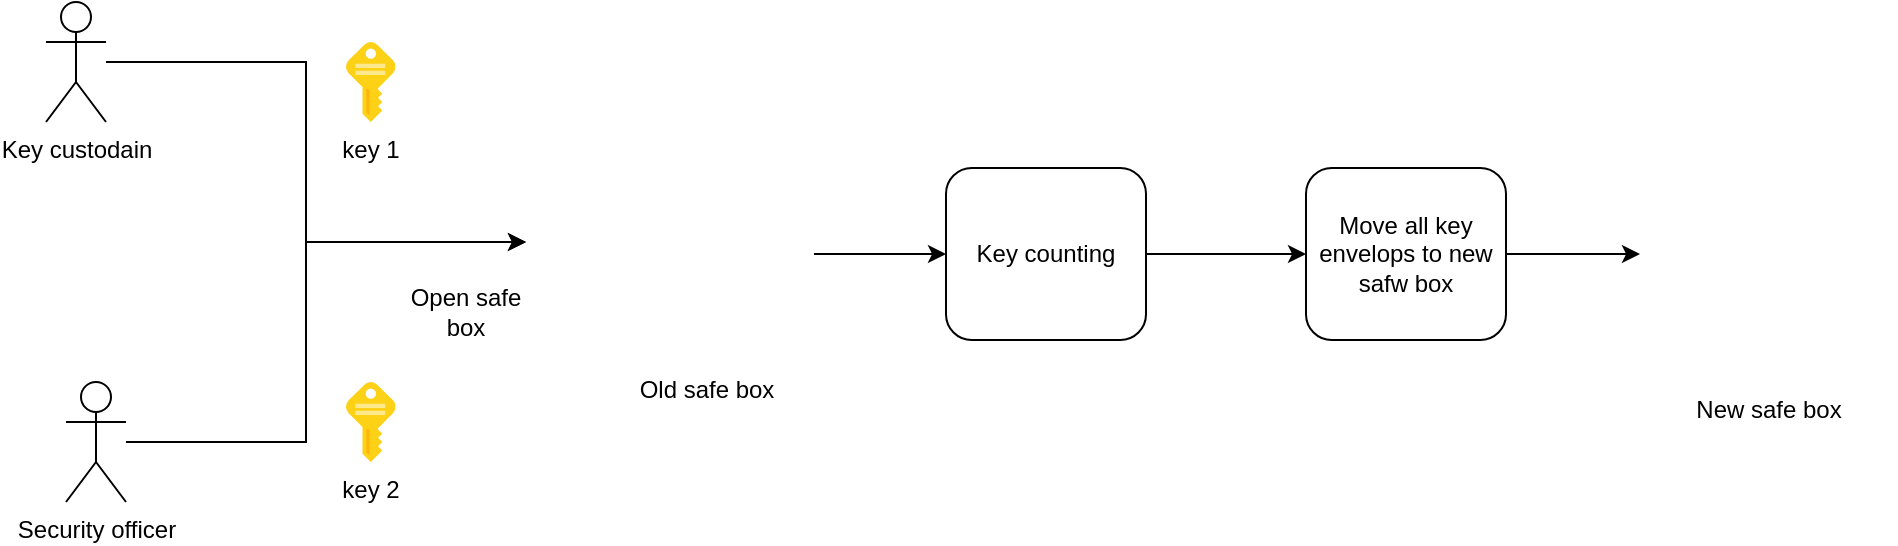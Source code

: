 <mxfile version="21.6.6" type="github">
  <diagram name="MoveKeyVaultFlow" id="aMtHDYgJqgtduURzYr6P">
    <mxGraphModel dx="1290" dy="558" grid="1" gridSize="10" guides="1" tooltips="1" connect="1" arrows="1" fold="1" page="1" pageScale="1" pageWidth="827" pageHeight="1169" math="0" shadow="0">
      <root>
        <mxCell id="0" />
        <mxCell id="1" parent="0" />
        <mxCell id="UNII_tpzUk51Md-NJ-O0-4" style="edgeStyle=orthogonalEdgeStyle;rounded=0;orthogonalLoop=1;jettySize=auto;html=1;entryX=0;entryY=0.5;entryDx=0;entryDy=0;" parent="1" source="UNII_tpzUk51Md-NJ-O0-2" edge="1">
          <mxGeometry relative="1" as="geometry">
            <mxPoint x="270" y="180" as="targetPoint" />
            <Array as="points">
              <mxPoint x="160" y="90" />
              <mxPoint x="160" y="180" />
            </Array>
          </mxGeometry>
        </mxCell>
        <mxCell id="UNII_tpzUk51Md-NJ-O0-2" value="Key custodain" style="shape=umlActor;verticalLabelPosition=bottom;verticalAlign=top;html=1;outlineConnect=0;" parent="1" vertex="1">
          <mxGeometry x="30" y="60" width="30" height="60" as="geometry" />
        </mxCell>
        <mxCell id="UNII_tpzUk51Md-NJ-O0-6" style="edgeStyle=orthogonalEdgeStyle;rounded=0;orthogonalLoop=1;jettySize=auto;html=1;entryX=0;entryY=0.5;entryDx=0;entryDy=0;" parent="1" source="UNII_tpzUk51Md-NJ-O0-3" edge="1">
          <mxGeometry relative="1" as="geometry">
            <Array as="points">
              <mxPoint x="160" y="280" />
              <mxPoint x="160" y="180" />
            </Array>
            <mxPoint x="270" y="180" as="targetPoint" />
          </mxGeometry>
        </mxCell>
        <mxCell id="UNII_tpzUk51Md-NJ-O0-3" value="Security officer" style="shape=umlActor;verticalLabelPosition=bottom;verticalAlign=top;html=1;outlineConnect=0;" parent="1" vertex="1">
          <mxGeometry x="40" y="250" width="30" height="60" as="geometry" />
        </mxCell>
        <mxCell id="_Y21deKDa9zt7beMRNQG-4" value="&lt;div&gt;key 1&lt;/div&gt;" style="image;sketch=0;aspect=fixed;html=1;points=[];align=center;fontSize=12;image=img/lib/mscae/Key.svg;" vertex="1" parent="1">
          <mxGeometry x="180" y="80" width="24.8" height="40" as="geometry" />
        </mxCell>
        <mxCell id="_Y21deKDa9zt7beMRNQG-5" value="key 2" style="image;sketch=0;aspect=fixed;html=1;points=[];align=center;fontSize=12;image=img/lib/mscae/Key.svg;" vertex="1" parent="1">
          <mxGeometry x="180" y="250" width="24.8" height="40" as="geometry" />
        </mxCell>
        <mxCell id="_Y21deKDa9zt7beMRNQG-7" value="New safe box" style="shape=image;html=1;verticalAlign=top;verticalLabelPosition=bottom;labelBackgroundColor=#ffffff;imageAspect=0;aspect=fixed;image=https://cdn0.iconfinder.com/data/icons/web-development-and-studio/512/1_lock_Box_deposit_protection_safe_safety_security-128.png" vertex="1" parent="1">
          <mxGeometry x="827" y="122" width="128" height="128" as="geometry" />
        </mxCell>
        <mxCell id="_Y21deKDa9zt7beMRNQG-11" style="edgeStyle=orthogonalEdgeStyle;rounded=0;orthogonalLoop=1;jettySize=auto;html=1;entryX=0;entryY=0.5;entryDx=0;entryDy=0;" edge="1" parent="1" source="_Y21deKDa9zt7beMRNQG-8" target="_Y21deKDa9zt7beMRNQG-10">
          <mxGeometry relative="1" as="geometry" />
        </mxCell>
        <mxCell id="_Y21deKDa9zt7beMRNQG-8" value="Old safe box" style="shape=image;html=1;verticalAlign=top;verticalLabelPosition=bottom;labelBackgroundColor=#ffffff;imageAspect=0;aspect=fixed;image=https://cdn3.iconfinder.com/data/icons/user-interface-798/32/User_interface_safety_box_safety_safe_security_money-128.png" vertex="1" parent="1">
          <mxGeometry x="306" y="132" width="108" height="108" as="geometry" />
        </mxCell>
        <mxCell id="_Y21deKDa9zt7beMRNQG-9" value="Open safe box" style="text;html=1;strokeColor=none;fillColor=none;align=center;verticalAlign=middle;whiteSpace=wrap;rounded=0;" vertex="1" parent="1">
          <mxGeometry x="210" y="200" width="60" height="30" as="geometry" />
        </mxCell>
        <mxCell id="_Y21deKDa9zt7beMRNQG-14" style="edgeStyle=orthogonalEdgeStyle;rounded=0;orthogonalLoop=1;jettySize=auto;html=1;entryX=0;entryY=0.5;entryDx=0;entryDy=0;" edge="1" parent="1" source="_Y21deKDa9zt7beMRNQG-10" target="_Y21deKDa9zt7beMRNQG-13">
          <mxGeometry relative="1" as="geometry" />
        </mxCell>
        <mxCell id="_Y21deKDa9zt7beMRNQG-10" value="Key counting" style="rounded=1;whiteSpace=wrap;html=1;" vertex="1" parent="1">
          <mxGeometry x="480" y="143" width="100" height="86" as="geometry" />
        </mxCell>
        <mxCell id="_Y21deKDa9zt7beMRNQG-15" style="edgeStyle=orthogonalEdgeStyle;rounded=0;orthogonalLoop=1;jettySize=auto;html=1;" edge="1" parent="1" source="_Y21deKDa9zt7beMRNQG-13" target="_Y21deKDa9zt7beMRNQG-7">
          <mxGeometry relative="1" as="geometry" />
        </mxCell>
        <mxCell id="_Y21deKDa9zt7beMRNQG-13" value="Move all key envelops to new safw box" style="rounded=1;whiteSpace=wrap;html=1;" vertex="1" parent="1">
          <mxGeometry x="660" y="143" width="100" height="86" as="geometry" />
        </mxCell>
      </root>
    </mxGraphModel>
  </diagram>
</mxfile>

